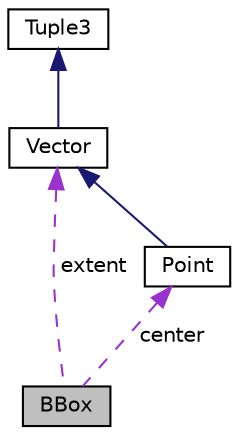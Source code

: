 digraph "BBox"
{
  edge [fontname="Helvetica",fontsize="10",labelfontname="Helvetica",labelfontsize="10"];
  node [fontname="Helvetica",fontsize="10",shape=record];
  Node1 [label="BBox",height=0.2,width=0.4,color="black", fillcolor="grey75", style="filled", fontcolor="black"];
  Node2 -> Node1 [dir="back",color="darkorchid3",fontsize="10",style="dashed",label=" extent" ,fontname="Helvetica"];
  Node2 [label="Vector",height=0.2,width=0.4,color="black", fillcolor="white", style="filled",URL="$class_vector.html"];
  Node3 -> Node2 [dir="back",color="midnightblue",fontsize="10",style="solid",fontname="Helvetica"];
  Node3 [label="Tuple3",height=0.2,width=0.4,color="black", fillcolor="white", style="filled",URL="$class_tuple3.html"];
  Node4 -> Node1 [dir="back",color="darkorchid3",fontsize="10",style="dashed",label=" center" ,fontname="Helvetica"];
  Node4 [label="Point",height=0.2,width=0.4,color="black", fillcolor="white", style="filled",URL="$class_point.html"];
  Node2 -> Node4 [dir="back",color="midnightblue",fontsize="10",style="solid",fontname="Helvetica"];
}
